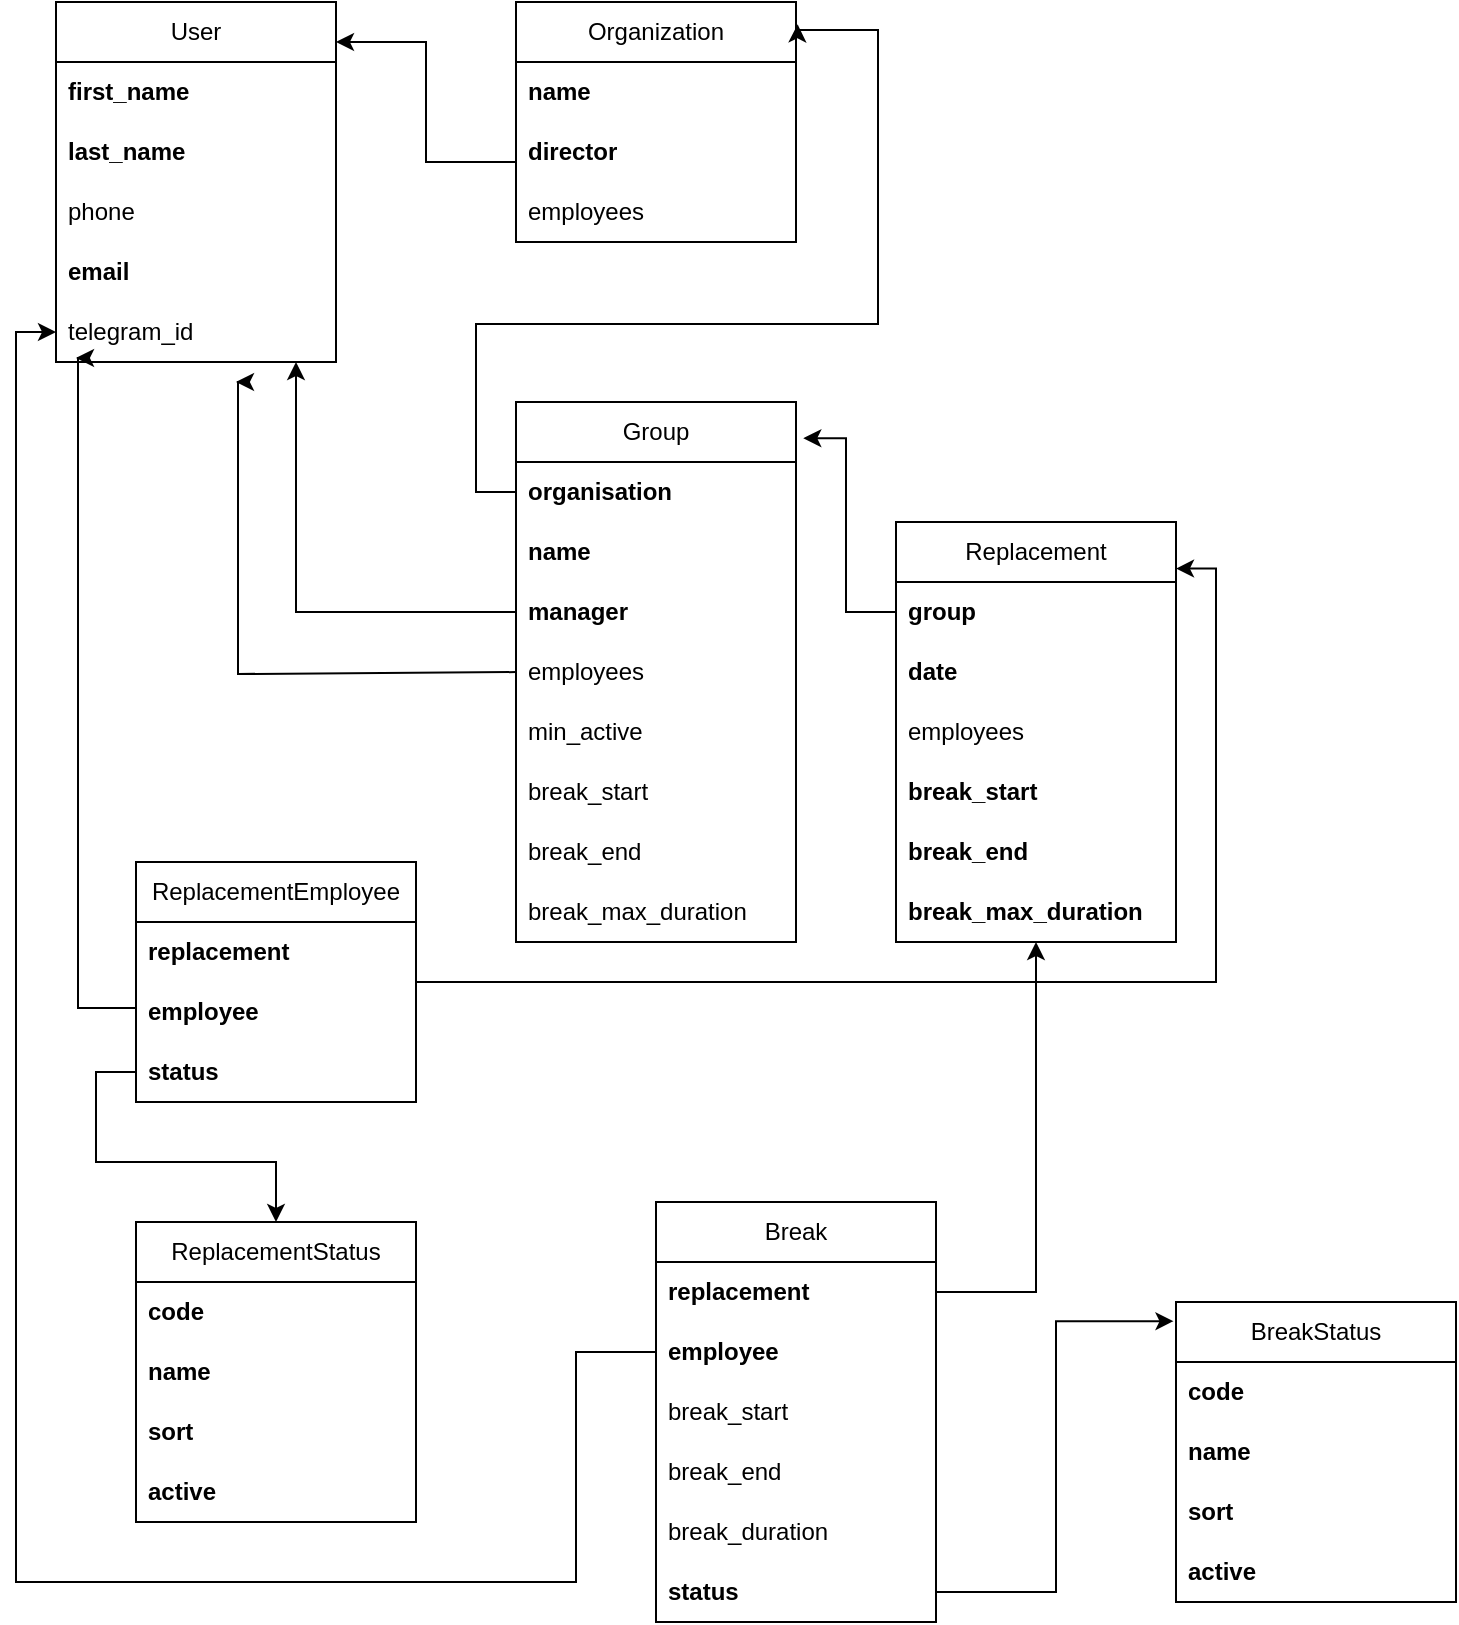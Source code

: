 <mxfile version="21.8.2" type="device">
  <diagram name="Page-1" id="Bw3Ja_xXmP64RmyysAzF">
    <mxGraphModel dx="750" dy="410" grid="1" gridSize="10" guides="1" tooltips="1" connect="1" arrows="1" fold="1" page="1" pageScale="1" pageWidth="850" pageHeight="1100" math="0" shadow="0">
      <root>
        <mxCell id="0" />
        <mxCell id="1" parent="0" />
        <mxCell id="hAXWPz9KfmMnHtkWWAWu-3" value="User" style="swimlane;fontStyle=0;childLayout=stackLayout;horizontal=1;startSize=30;horizontalStack=0;resizeParent=1;resizeParentMax=0;resizeLast=0;collapsible=1;marginBottom=0;whiteSpace=wrap;html=1;movable=1;resizable=1;rotatable=1;deletable=1;editable=1;locked=0;connectable=1;" vertex="1" parent="1">
          <mxGeometry x="40" y="40" width="140" height="180" as="geometry" />
        </mxCell>
        <mxCell id="hAXWPz9KfmMnHtkWWAWu-4" value="first_name" style="text;strokeColor=none;fillColor=none;align=left;verticalAlign=middle;spacingLeft=4;spacingRight=4;overflow=hidden;points=[[0,0.5],[1,0.5]];portConstraint=eastwest;rotatable=0;whiteSpace=wrap;html=1;fontStyle=1" vertex="1" parent="hAXWPz9KfmMnHtkWWAWu-3">
          <mxGeometry y="30" width="140" height="30" as="geometry" />
        </mxCell>
        <mxCell id="hAXWPz9KfmMnHtkWWAWu-5" value="last_name" style="text;strokeColor=none;fillColor=none;align=left;verticalAlign=middle;spacingLeft=4;spacingRight=4;overflow=hidden;points=[[0,0.5],[1,0.5]];portConstraint=eastwest;rotatable=0;whiteSpace=wrap;html=1;fontStyle=1" vertex="1" parent="hAXWPz9KfmMnHtkWWAWu-3">
          <mxGeometry y="60" width="140" height="30" as="geometry" />
        </mxCell>
        <mxCell id="hAXWPz9KfmMnHtkWWAWu-6" value="phone" style="text;strokeColor=none;fillColor=none;align=left;verticalAlign=middle;spacingLeft=4;spacingRight=4;overflow=hidden;points=[[0,0.5],[1,0.5]];portConstraint=eastwest;rotatable=0;whiteSpace=wrap;html=1;" vertex="1" parent="hAXWPz9KfmMnHtkWWAWu-3">
          <mxGeometry y="90" width="140" height="30" as="geometry" />
        </mxCell>
        <mxCell id="hAXWPz9KfmMnHtkWWAWu-9" style="text;strokeColor=none;fillColor=none;align=left;verticalAlign=middle;spacingLeft=4;spacingRight=4;overflow=hidden;points=[[0,0.5],[1,0.5]];portConstraint=eastwest;rotatable=0;whiteSpace=wrap;html=1;" vertex="1" parent="hAXWPz9KfmMnHtkWWAWu-3">
          <mxGeometry y="120" width="140" height="30" as="geometry" />
        </mxCell>
        <mxCell id="hAXWPz9KfmMnHtkWWAWu-10" value="telegram_id" style="text;strokeColor=none;fillColor=none;align=left;verticalAlign=middle;spacingLeft=4;spacingRight=4;overflow=hidden;points=[[0,0.5],[1,0.5]];portConstraint=eastwest;rotatable=0;whiteSpace=wrap;html=1;" vertex="1" parent="hAXWPz9KfmMnHtkWWAWu-3">
          <mxGeometry y="150" width="140" height="30" as="geometry" />
        </mxCell>
        <mxCell id="hAXWPz9KfmMnHtkWWAWu-8" value="email" style="text;strokeColor=none;fillColor=none;align=left;verticalAlign=middle;spacingLeft=4;spacingRight=4;overflow=hidden;points=[[0,0.5],[1,0.5]];portConstraint=eastwest;rotatable=0;whiteSpace=wrap;html=1;fontStyle=1" vertex="1" parent="1">
          <mxGeometry x="40" y="160" width="140" height="30" as="geometry" />
        </mxCell>
        <mxCell id="hAXWPz9KfmMnHtkWWAWu-11" value="Organization" style="swimlane;fontStyle=0;childLayout=stackLayout;horizontal=1;startSize=30;horizontalStack=0;resizeParent=1;resizeParentMax=0;resizeLast=0;collapsible=1;marginBottom=0;whiteSpace=wrap;html=1;" vertex="1" parent="1">
          <mxGeometry x="270" y="40" width="140" height="120" as="geometry" />
        </mxCell>
        <mxCell id="hAXWPz9KfmMnHtkWWAWu-12" value="name" style="text;strokeColor=none;fillColor=none;align=left;verticalAlign=middle;spacingLeft=4;spacingRight=4;overflow=hidden;points=[[0,0.5],[1,0.5]];portConstraint=eastwest;rotatable=0;whiteSpace=wrap;html=1;fontStyle=1" vertex="1" parent="hAXWPz9KfmMnHtkWWAWu-11">
          <mxGeometry y="30" width="140" height="30" as="geometry" />
        </mxCell>
        <mxCell id="hAXWPz9KfmMnHtkWWAWu-13" value="director" style="text;strokeColor=none;fillColor=none;align=left;verticalAlign=middle;spacingLeft=4;spacingRight=4;overflow=hidden;points=[[0,0.5],[1,0.5]];portConstraint=eastwest;rotatable=0;whiteSpace=wrap;html=1;fontStyle=1" vertex="1" parent="hAXWPz9KfmMnHtkWWAWu-11">
          <mxGeometry y="60" width="140" height="30" as="geometry" />
        </mxCell>
        <mxCell id="hAXWPz9KfmMnHtkWWAWu-78" value="employees" style="text;strokeColor=none;fillColor=none;align=left;verticalAlign=middle;spacingLeft=4;spacingRight=4;overflow=hidden;points=[[0,0.5],[1,0.5]];portConstraint=eastwest;rotatable=0;whiteSpace=wrap;html=1;fontStyle=0" vertex="1" parent="hAXWPz9KfmMnHtkWWAWu-11">
          <mxGeometry y="90" width="140" height="30" as="geometry" />
        </mxCell>
        <mxCell id="hAXWPz9KfmMnHtkWWAWu-16" style="edgeStyle=orthogonalEdgeStyle;rounded=0;orthogonalLoop=1;jettySize=auto;html=1;exitX=0;exitY=0.5;exitDx=0;exitDy=0;entryX=1;entryY=0.5;entryDx=0;entryDy=0;" edge="1" parent="1">
          <mxGeometry relative="1" as="geometry">
            <mxPoint x="270" y="60.0" as="sourcePoint" />
            <mxPoint x="180" y="60.0" as="targetPoint" />
            <Array as="points">
              <mxPoint x="270" y="120" />
              <mxPoint x="225" y="120" />
              <mxPoint x="225" y="60" />
            </Array>
          </mxGeometry>
        </mxCell>
        <mxCell id="hAXWPz9KfmMnHtkWWAWu-17" value="Group" style="swimlane;fontStyle=0;childLayout=stackLayout;horizontal=1;startSize=30;horizontalStack=0;resizeParent=1;resizeParentMax=0;resizeLast=0;collapsible=1;marginBottom=0;whiteSpace=wrap;html=1;" vertex="1" parent="1">
          <mxGeometry x="270" y="240" width="140" height="270" as="geometry" />
        </mxCell>
        <mxCell id="hAXWPz9KfmMnHtkWWAWu-18" value="organisation" style="text;strokeColor=none;fillColor=none;align=left;verticalAlign=middle;spacingLeft=4;spacingRight=4;overflow=hidden;points=[[0,0.5],[1,0.5]];portConstraint=eastwest;rotatable=0;whiteSpace=wrap;html=1;fontStyle=1" vertex="1" parent="hAXWPz9KfmMnHtkWWAWu-17">
          <mxGeometry y="30" width="140" height="30" as="geometry" />
        </mxCell>
        <mxCell id="hAXWPz9KfmMnHtkWWAWu-19" value="name" style="text;strokeColor=none;fillColor=none;align=left;verticalAlign=middle;spacingLeft=4;spacingRight=4;overflow=hidden;points=[[0,0.5],[1,0.5]];portConstraint=eastwest;rotatable=0;whiteSpace=wrap;html=1;fontStyle=1" vertex="1" parent="hAXWPz9KfmMnHtkWWAWu-17">
          <mxGeometry y="60" width="140" height="30" as="geometry" />
        </mxCell>
        <mxCell id="hAXWPz9KfmMnHtkWWAWu-20" value="manager" style="text;strokeColor=none;fillColor=none;align=left;verticalAlign=middle;spacingLeft=4;spacingRight=4;overflow=hidden;points=[[0,0.5],[1,0.5]];portConstraint=eastwest;rotatable=0;whiteSpace=wrap;html=1;fontStyle=1" vertex="1" parent="hAXWPz9KfmMnHtkWWAWu-17">
          <mxGeometry y="90" width="140" height="30" as="geometry" />
        </mxCell>
        <mxCell id="hAXWPz9KfmMnHtkWWAWu-21" value="employees" style="text;strokeColor=none;fillColor=none;align=left;verticalAlign=middle;spacingLeft=4;spacingRight=4;overflow=hidden;points=[[0,0.5],[1,0.5]];portConstraint=eastwest;rotatable=0;whiteSpace=wrap;html=1;" vertex="1" parent="hAXWPz9KfmMnHtkWWAWu-17">
          <mxGeometry y="120" width="140" height="30" as="geometry" />
        </mxCell>
        <mxCell id="hAXWPz9KfmMnHtkWWAWu-70" value="min_active" style="text;strokeColor=none;fillColor=none;align=left;verticalAlign=middle;spacingLeft=4;spacingRight=4;overflow=hidden;points=[[0,0.5],[1,0.5]];portConstraint=eastwest;rotatable=0;whiteSpace=wrap;html=1;" vertex="1" parent="hAXWPz9KfmMnHtkWWAWu-17">
          <mxGeometry y="150" width="140" height="30" as="geometry" />
        </mxCell>
        <mxCell id="hAXWPz9KfmMnHtkWWAWu-24" value="break_start" style="text;strokeColor=none;fillColor=none;align=left;verticalAlign=middle;spacingLeft=4;spacingRight=4;overflow=hidden;points=[[0,0.5],[1,0.5]];portConstraint=eastwest;rotatable=0;whiteSpace=wrap;html=1;" vertex="1" parent="hAXWPz9KfmMnHtkWWAWu-17">
          <mxGeometry y="180" width="140" height="30" as="geometry" />
        </mxCell>
        <mxCell id="hAXWPz9KfmMnHtkWWAWu-25" value="break_end" style="text;strokeColor=none;fillColor=none;align=left;verticalAlign=middle;spacingLeft=4;spacingRight=4;overflow=hidden;points=[[0,0.5],[1,0.5]];portConstraint=eastwest;rotatable=0;whiteSpace=wrap;html=1;" vertex="1" parent="hAXWPz9KfmMnHtkWWAWu-17">
          <mxGeometry y="210" width="140" height="30" as="geometry" />
        </mxCell>
        <mxCell id="hAXWPz9KfmMnHtkWWAWu-26" value="break_max_duration" style="text;strokeColor=none;fillColor=none;align=left;verticalAlign=middle;spacingLeft=4;spacingRight=4;overflow=hidden;points=[[0,0.5],[1,0.5]];portConstraint=eastwest;rotatable=0;whiteSpace=wrap;html=1;" vertex="1" parent="hAXWPz9KfmMnHtkWWAWu-17">
          <mxGeometry y="240" width="140" height="30" as="geometry" />
        </mxCell>
        <mxCell id="hAXWPz9KfmMnHtkWWAWu-27" style="edgeStyle=orthogonalEdgeStyle;rounded=0;orthogonalLoop=1;jettySize=auto;html=1;" edge="1" parent="1" source="hAXWPz9KfmMnHtkWWAWu-20" target="hAXWPz9KfmMnHtkWWAWu-10">
          <mxGeometry relative="1" as="geometry">
            <mxPoint x="160" y="230" as="targetPoint" />
            <Array as="points">
              <mxPoint x="160" y="345" />
            </Array>
          </mxGeometry>
        </mxCell>
        <mxCell id="hAXWPz9KfmMnHtkWWAWu-29" value="Replacement" style="swimlane;fontStyle=0;childLayout=stackLayout;horizontal=1;startSize=30;horizontalStack=0;resizeParent=1;resizeParentMax=0;resizeLast=0;collapsible=1;marginBottom=0;whiteSpace=wrap;html=1;" vertex="1" parent="1">
          <mxGeometry x="460" y="300" width="140" height="210" as="geometry" />
        </mxCell>
        <mxCell id="hAXWPz9KfmMnHtkWWAWu-30" value="group" style="text;strokeColor=none;fillColor=none;align=left;verticalAlign=middle;spacingLeft=4;spacingRight=4;overflow=hidden;points=[[0,0.5],[1,0.5]];portConstraint=eastwest;rotatable=0;whiteSpace=wrap;html=1;fontStyle=1" vertex="1" parent="hAXWPz9KfmMnHtkWWAWu-29">
          <mxGeometry y="30" width="140" height="30" as="geometry" />
        </mxCell>
        <mxCell id="hAXWPz9KfmMnHtkWWAWu-31" value="date" style="text;strokeColor=none;fillColor=none;align=left;verticalAlign=middle;spacingLeft=4;spacingRight=4;overflow=hidden;points=[[0,0.5],[1,0.5]];portConstraint=eastwest;rotatable=0;whiteSpace=wrap;html=1;fontStyle=1" vertex="1" parent="hAXWPz9KfmMnHtkWWAWu-29">
          <mxGeometry y="60" width="140" height="30" as="geometry" />
        </mxCell>
        <mxCell id="hAXWPz9KfmMnHtkWWAWu-81" value="employees" style="text;strokeColor=none;fillColor=none;align=left;verticalAlign=middle;spacingLeft=4;spacingRight=4;overflow=hidden;points=[[0,0.5],[1,0.5]];portConstraint=eastwest;rotatable=0;whiteSpace=wrap;html=1;fontStyle=0" vertex="1" parent="hAXWPz9KfmMnHtkWWAWu-29">
          <mxGeometry y="90" width="140" height="30" as="geometry" />
        </mxCell>
        <mxCell id="hAXWPz9KfmMnHtkWWAWu-35" value="break_start" style="text;strokeColor=none;fillColor=none;align=left;verticalAlign=middle;spacingLeft=4;spacingRight=4;overflow=hidden;points=[[0,0.5],[1,0.5]];portConstraint=eastwest;rotatable=0;whiteSpace=wrap;html=1;fontStyle=1" vertex="1" parent="hAXWPz9KfmMnHtkWWAWu-29">
          <mxGeometry y="120" width="140" height="30" as="geometry" />
        </mxCell>
        <mxCell id="hAXWPz9KfmMnHtkWWAWu-36" value="break_end" style="text;strokeColor=none;fillColor=none;align=left;verticalAlign=middle;spacingLeft=4;spacingRight=4;overflow=hidden;points=[[0,0.5],[1,0.5]];portConstraint=eastwest;rotatable=0;whiteSpace=wrap;html=1;fontStyle=1" vertex="1" parent="hAXWPz9KfmMnHtkWWAWu-29">
          <mxGeometry y="150" width="140" height="30" as="geometry" />
        </mxCell>
        <mxCell id="hAXWPz9KfmMnHtkWWAWu-37" value="break_max_duration" style="text;strokeColor=none;fillColor=none;align=left;verticalAlign=middle;spacingLeft=4;spacingRight=4;overflow=hidden;points=[[0,0.5],[1,0.5]];portConstraint=eastwest;rotatable=0;whiteSpace=wrap;html=1;fontStyle=1" vertex="1" parent="hAXWPz9KfmMnHtkWWAWu-29">
          <mxGeometry y="180" width="140" height="30" as="geometry" />
        </mxCell>
        <mxCell id="hAXWPz9KfmMnHtkWWAWu-38" style="edgeStyle=orthogonalEdgeStyle;rounded=0;orthogonalLoop=1;jettySize=auto;html=1;entryX=1.026;entryY=0.067;entryDx=0;entryDy=0;entryPerimeter=0;" edge="1" parent="1" source="hAXWPz9KfmMnHtkWWAWu-30" target="hAXWPz9KfmMnHtkWWAWu-17">
          <mxGeometry relative="1" as="geometry" />
        </mxCell>
        <mxCell id="hAXWPz9KfmMnHtkWWAWu-50" style="edgeStyle=orthogonalEdgeStyle;rounded=0;orthogonalLoop=1;jettySize=auto;html=1;entryX=1;entryY=0.111;entryDx=0;entryDy=0;entryPerimeter=0;" edge="1" parent="1" source="hAXWPz9KfmMnHtkWWAWu-39" target="hAXWPz9KfmMnHtkWWAWu-29">
          <mxGeometry relative="1" as="geometry">
            <mxPoint x="620" y="310" as="targetPoint" />
          </mxGeometry>
        </mxCell>
        <mxCell id="hAXWPz9KfmMnHtkWWAWu-39" value="ReplacementEmployee" style="swimlane;fontStyle=0;childLayout=stackLayout;horizontal=1;startSize=30;horizontalStack=0;resizeParent=1;resizeParentMax=0;resizeLast=0;collapsible=1;marginBottom=0;whiteSpace=wrap;html=1;" vertex="1" parent="1">
          <mxGeometry x="80" y="470" width="140" height="120" as="geometry" />
        </mxCell>
        <mxCell id="hAXWPz9KfmMnHtkWWAWu-40" value="replacement" style="text;strokeColor=none;fillColor=none;align=left;verticalAlign=middle;spacingLeft=4;spacingRight=4;overflow=hidden;points=[[0,0.5],[1,0.5]];portConstraint=eastwest;rotatable=0;whiteSpace=wrap;html=1;fontStyle=1" vertex="1" parent="hAXWPz9KfmMnHtkWWAWu-39">
          <mxGeometry y="30" width="140" height="30" as="geometry" />
        </mxCell>
        <mxCell id="hAXWPz9KfmMnHtkWWAWu-41" value="employee" style="text;strokeColor=none;fillColor=none;align=left;verticalAlign=middle;spacingLeft=4;spacingRight=4;overflow=hidden;points=[[0,0.5],[1,0.5]];portConstraint=eastwest;rotatable=0;whiteSpace=wrap;html=1;fontStyle=1" vertex="1" parent="hAXWPz9KfmMnHtkWWAWu-39">
          <mxGeometry y="60" width="140" height="30" as="geometry" />
        </mxCell>
        <mxCell id="hAXWPz9KfmMnHtkWWAWu-42" value="status" style="text;strokeColor=none;fillColor=none;align=left;verticalAlign=middle;spacingLeft=4;spacingRight=4;overflow=hidden;points=[[0,0.5],[1,0.5]];portConstraint=eastwest;rotatable=0;whiteSpace=wrap;html=1;fontStyle=1" vertex="1" parent="hAXWPz9KfmMnHtkWWAWu-39">
          <mxGeometry y="90" width="140" height="30" as="geometry" />
        </mxCell>
        <mxCell id="hAXWPz9KfmMnHtkWWAWu-48" style="edgeStyle=orthogonalEdgeStyle;rounded=0;orthogonalLoop=1;jettySize=auto;html=1;exitX=0;exitY=0.5;exitDx=0;exitDy=0;entryX=1.006;entryY=0.093;entryDx=0;entryDy=0;entryPerimeter=0;" edge="1" parent="1" source="hAXWPz9KfmMnHtkWWAWu-18" target="hAXWPz9KfmMnHtkWWAWu-11">
          <mxGeometry relative="1" as="geometry">
            <mxPoint x="450" y="130" as="targetPoint" />
            <Array as="points">
              <mxPoint x="250" y="285" />
              <mxPoint x="250" y="201" />
              <mxPoint x="451" y="201" />
              <mxPoint x="451" y="54" />
            </Array>
          </mxGeometry>
        </mxCell>
        <mxCell id="hAXWPz9KfmMnHtkWWAWu-49" style="edgeStyle=orthogonalEdgeStyle;rounded=0;orthogonalLoop=1;jettySize=auto;html=1;" edge="1" parent="1">
          <mxGeometry relative="1" as="geometry">
            <mxPoint x="50" y="218" as="targetPoint" />
            <mxPoint x="80" y="533" as="sourcePoint" />
            <Array as="points">
              <mxPoint x="80" y="543" />
              <mxPoint x="51" y="543" />
            </Array>
          </mxGeometry>
        </mxCell>
        <mxCell id="hAXWPz9KfmMnHtkWWAWu-28" style="edgeStyle=orthogonalEdgeStyle;rounded=0;orthogonalLoop=1;jettySize=auto;html=1;" edge="1" parent="1">
          <mxGeometry relative="1" as="geometry">
            <mxPoint x="130" y="230" as="targetPoint" />
            <mxPoint x="270" y="375.034" as="sourcePoint" />
            <Array as="points">
              <mxPoint x="131" y="376" />
            </Array>
          </mxGeometry>
        </mxCell>
        <mxCell id="hAXWPz9KfmMnHtkWWAWu-51" value="BreakStatus" style="swimlane;fontStyle=0;childLayout=stackLayout;horizontal=1;startSize=30;horizontalStack=0;resizeParent=1;resizeParentMax=0;resizeLast=0;collapsible=1;marginBottom=0;whiteSpace=wrap;html=1;" vertex="1" parent="1">
          <mxGeometry x="600" y="690" width="140" height="150" as="geometry" />
        </mxCell>
        <mxCell id="hAXWPz9KfmMnHtkWWAWu-52" value="code" style="text;strokeColor=none;fillColor=none;align=left;verticalAlign=middle;spacingLeft=4;spacingRight=4;overflow=hidden;points=[[0,0.5],[1,0.5]];portConstraint=eastwest;rotatable=0;whiteSpace=wrap;html=1;fontStyle=1" vertex="1" parent="hAXWPz9KfmMnHtkWWAWu-51">
          <mxGeometry y="30" width="140" height="30" as="geometry" />
        </mxCell>
        <mxCell id="hAXWPz9KfmMnHtkWWAWu-53" value="name" style="text;strokeColor=none;fillColor=none;align=left;verticalAlign=middle;spacingLeft=4;spacingRight=4;overflow=hidden;points=[[0,0.5],[1,0.5]];portConstraint=eastwest;rotatable=0;whiteSpace=wrap;html=1;fontStyle=1" vertex="1" parent="hAXWPz9KfmMnHtkWWAWu-51">
          <mxGeometry y="60" width="140" height="30" as="geometry" />
        </mxCell>
        <mxCell id="hAXWPz9KfmMnHtkWWAWu-54" value="sort" style="text;strokeColor=none;fillColor=none;align=left;verticalAlign=middle;spacingLeft=4;spacingRight=4;overflow=hidden;points=[[0,0.5],[1,0.5]];portConstraint=eastwest;rotatable=0;whiteSpace=wrap;html=1;fontStyle=1" vertex="1" parent="hAXWPz9KfmMnHtkWWAWu-51">
          <mxGeometry y="90" width="140" height="30" as="geometry" />
        </mxCell>
        <mxCell id="hAXWPz9KfmMnHtkWWAWu-55" value="active" style="text;strokeColor=none;fillColor=none;align=left;verticalAlign=middle;spacingLeft=4;spacingRight=4;overflow=hidden;points=[[0,0.5],[1,0.5]];portConstraint=eastwest;rotatable=0;whiteSpace=wrap;html=1;fontStyle=1" vertex="1" parent="hAXWPz9KfmMnHtkWWAWu-51">
          <mxGeometry y="120" width="140" height="30" as="geometry" />
        </mxCell>
        <mxCell id="hAXWPz9KfmMnHtkWWAWu-56" value="ReplacementStatus" style="swimlane;fontStyle=0;childLayout=stackLayout;horizontal=1;startSize=30;horizontalStack=0;resizeParent=1;resizeParentMax=0;resizeLast=0;collapsible=1;marginBottom=0;whiteSpace=wrap;html=1;" vertex="1" parent="1">
          <mxGeometry x="80" y="650" width="140" height="150" as="geometry" />
        </mxCell>
        <mxCell id="hAXWPz9KfmMnHtkWWAWu-57" value="code" style="text;strokeColor=none;fillColor=none;align=left;verticalAlign=middle;spacingLeft=4;spacingRight=4;overflow=hidden;points=[[0,0.5],[1,0.5]];portConstraint=eastwest;rotatable=0;whiteSpace=wrap;html=1;fontStyle=1" vertex="1" parent="hAXWPz9KfmMnHtkWWAWu-56">
          <mxGeometry y="30" width="140" height="30" as="geometry" />
        </mxCell>
        <mxCell id="hAXWPz9KfmMnHtkWWAWu-58" value="name" style="text;strokeColor=none;fillColor=none;align=left;verticalAlign=middle;spacingLeft=4;spacingRight=4;overflow=hidden;points=[[0,0.5],[1,0.5]];portConstraint=eastwest;rotatable=0;whiteSpace=wrap;html=1;fontStyle=1" vertex="1" parent="hAXWPz9KfmMnHtkWWAWu-56">
          <mxGeometry y="60" width="140" height="30" as="geometry" />
        </mxCell>
        <mxCell id="hAXWPz9KfmMnHtkWWAWu-59" value="sort" style="text;strokeColor=none;fillColor=none;align=left;verticalAlign=middle;spacingLeft=4;spacingRight=4;overflow=hidden;points=[[0,0.5],[1,0.5]];portConstraint=eastwest;rotatable=0;whiteSpace=wrap;html=1;fontStyle=1" vertex="1" parent="hAXWPz9KfmMnHtkWWAWu-56">
          <mxGeometry y="90" width="140" height="30" as="geometry" />
        </mxCell>
        <mxCell id="hAXWPz9KfmMnHtkWWAWu-60" value="active" style="text;strokeColor=none;fillColor=none;align=left;verticalAlign=middle;spacingLeft=4;spacingRight=4;overflow=hidden;points=[[0,0.5],[1,0.5]];portConstraint=eastwest;rotatable=0;whiteSpace=wrap;html=1;fontStyle=1" vertex="1" parent="hAXWPz9KfmMnHtkWWAWu-56">
          <mxGeometry y="120" width="140" height="30" as="geometry" />
        </mxCell>
        <mxCell id="hAXWPz9KfmMnHtkWWAWu-61" style="edgeStyle=orthogonalEdgeStyle;rounded=0;orthogonalLoop=1;jettySize=auto;html=1;" edge="1" parent="1" source="hAXWPz9KfmMnHtkWWAWu-42" target="hAXWPz9KfmMnHtkWWAWu-56">
          <mxGeometry relative="1" as="geometry" />
        </mxCell>
        <mxCell id="hAXWPz9KfmMnHtkWWAWu-62" value="Break" style="swimlane;fontStyle=0;childLayout=stackLayout;horizontal=1;startSize=30;horizontalStack=0;resizeParent=1;resizeParentMax=0;resizeLast=0;collapsible=1;marginBottom=0;whiteSpace=wrap;html=1;" vertex="1" parent="1">
          <mxGeometry x="340" y="640" width="140" height="210" as="geometry" />
        </mxCell>
        <mxCell id="hAXWPz9KfmMnHtkWWAWu-63" value="replacement" style="text;strokeColor=none;fillColor=none;align=left;verticalAlign=middle;spacingLeft=4;spacingRight=4;overflow=hidden;points=[[0,0.5],[1,0.5]];portConstraint=eastwest;rotatable=0;whiteSpace=wrap;html=1;fontStyle=1" vertex="1" parent="hAXWPz9KfmMnHtkWWAWu-62">
          <mxGeometry y="30" width="140" height="30" as="geometry" />
        </mxCell>
        <mxCell id="hAXWPz9KfmMnHtkWWAWu-64" value="employee" style="text;strokeColor=none;fillColor=none;align=left;verticalAlign=middle;spacingLeft=4;spacingRight=4;overflow=hidden;points=[[0,0.5],[1,0.5]];portConstraint=eastwest;rotatable=0;whiteSpace=wrap;html=1;fontStyle=1" vertex="1" parent="hAXWPz9KfmMnHtkWWAWu-62">
          <mxGeometry y="60" width="140" height="30" as="geometry" />
        </mxCell>
        <mxCell id="hAXWPz9KfmMnHtkWWAWu-65" value="break_start" style="text;strokeColor=none;fillColor=none;align=left;verticalAlign=middle;spacingLeft=4;spacingRight=4;overflow=hidden;points=[[0,0.5],[1,0.5]];portConstraint=eastwest;rotatable=0;whiteSpace=wrap;html=1;fontStyle=0" vertex="1" parent="hAXWPz9KfmMnHtkWWAWu-62">
          <mxGeometry y="90" width="140" height="30" as="geometry" />
        </mxCell>
        <mxCell id="hAXWPz9KfmMnHtkWWAWu-66" value="break_end" style="text;strokeColor=none;fillColor=none;align=left;verticalAlign=middle;spacingLeft=4;spacingRight=4;overflow=hidden;points=[[0,0.5],[1,0.5]];portConstraint=eastwest;rotatable=0;whiteSpace=wrap;html=1;fontStyle=0" vertex="1" parent="hAXWPz9KfmMnHtkWWAWu-62">
          <mxGeometry y="120" width="140" height="30" as="geometry" />
        </mxCell>
        <mxCell id="hAXWPz9KfmMnHtkWWAWu-68" value="break_duration" style="text;strokeColor=none;fillColor=none;align=left;verticalAlign=middle;spacingLeft=4;spacingRight=4;overflow=hidden;points=[[0,0.5],[1,0.5]];portConstraint=eastwest;rotatable=0;whiteSpace=wrap;html=1;fontStyle=0" vertex="1" parent="hAXWPz9KfmMnHtkWWAWu-62">
          <mxGeometry y="150" width="140" height="30" as="geometry" />
        </mxCell>
        <mxCell id="hAXWPz9KfmMnHtkWWAWu-74" value="status" style="text;strokeColor=none;fillColor=none;align=left;verticalAlign=middle;spacingLeft=4;spacingRight=4;overflow=hidden;points=[[0,0.5],[1,0.5]];portConstraint=eastwest;rotatable=0;whiteSpace=wrap;html=1;fontStyle=1" vertex="1" parent="hAXWPz9KfmMnHtkWWAWu-62">
          <mxGeometry y="180" width="140" height="30" as="geometry" />
        </mxCell>
        <mxCell id="hAXWPz9KfmMnHtkWWAWu-69" style="edgeStyle=orthogonalEdgeStyle;rounded=0;orthogonalLoop=1;jettySize=auto;html=1;" edge="1" parent="1" source="hAXWPz9KfmMnHtkWWAWu-63" target="hAXWPz9KfmMnHtkWWAWu-29">
          <mxGeometry relative="1" as="geometry" />
        </mxCell>
        <mxCell id="hAXWPz9KfmMnHtkWWAWu-71" style="edgeStyle=orthogonalEdgeStyle;rounded=0;orthogonalLoop=1;jettySize=auto;html=1;entryX=0;entryY=0.5;entryDx=0;entryDy=0;" edge="1" parent="1" source="hAXWPz9KfmMnHtkWWAWu-64" target="hAXWPz9KfmMnHtkWWAWu-10">
          <mxGeometry relative="1" as="geometry">
            <Array as="points">
              <mxPoint x="300" y="715" />
              <mxPoint x="300" y="830" />
              <mxPoint x="20" y="830" />
              <mxPoint x="20" y="205" />
            </Array>
          </mxGeometry>
        </mxCell>
        <mxCell id="hAXWPz9KfmMnHtkWWAWu-77" style="edgeStyle=orthogonalEdgeStyle;rounded=0;orthogonalLoop=1;jettySize=auto;html=1;entryX=-0.009;entryY=0.064;entryDx=0;entryDy=0;entryPerimeter=0;" edge="1" parent="1" source="hAXWPz9KfmMnHtkWWAWu-74" target="hAXWPz9KfmMnHtkWWAWu-51">
          <mxGeometry relative="1" as="geometry" />
        </mxCell>
      </root>
    </mxGraphModel>
  </diagram>
</mxfile>
